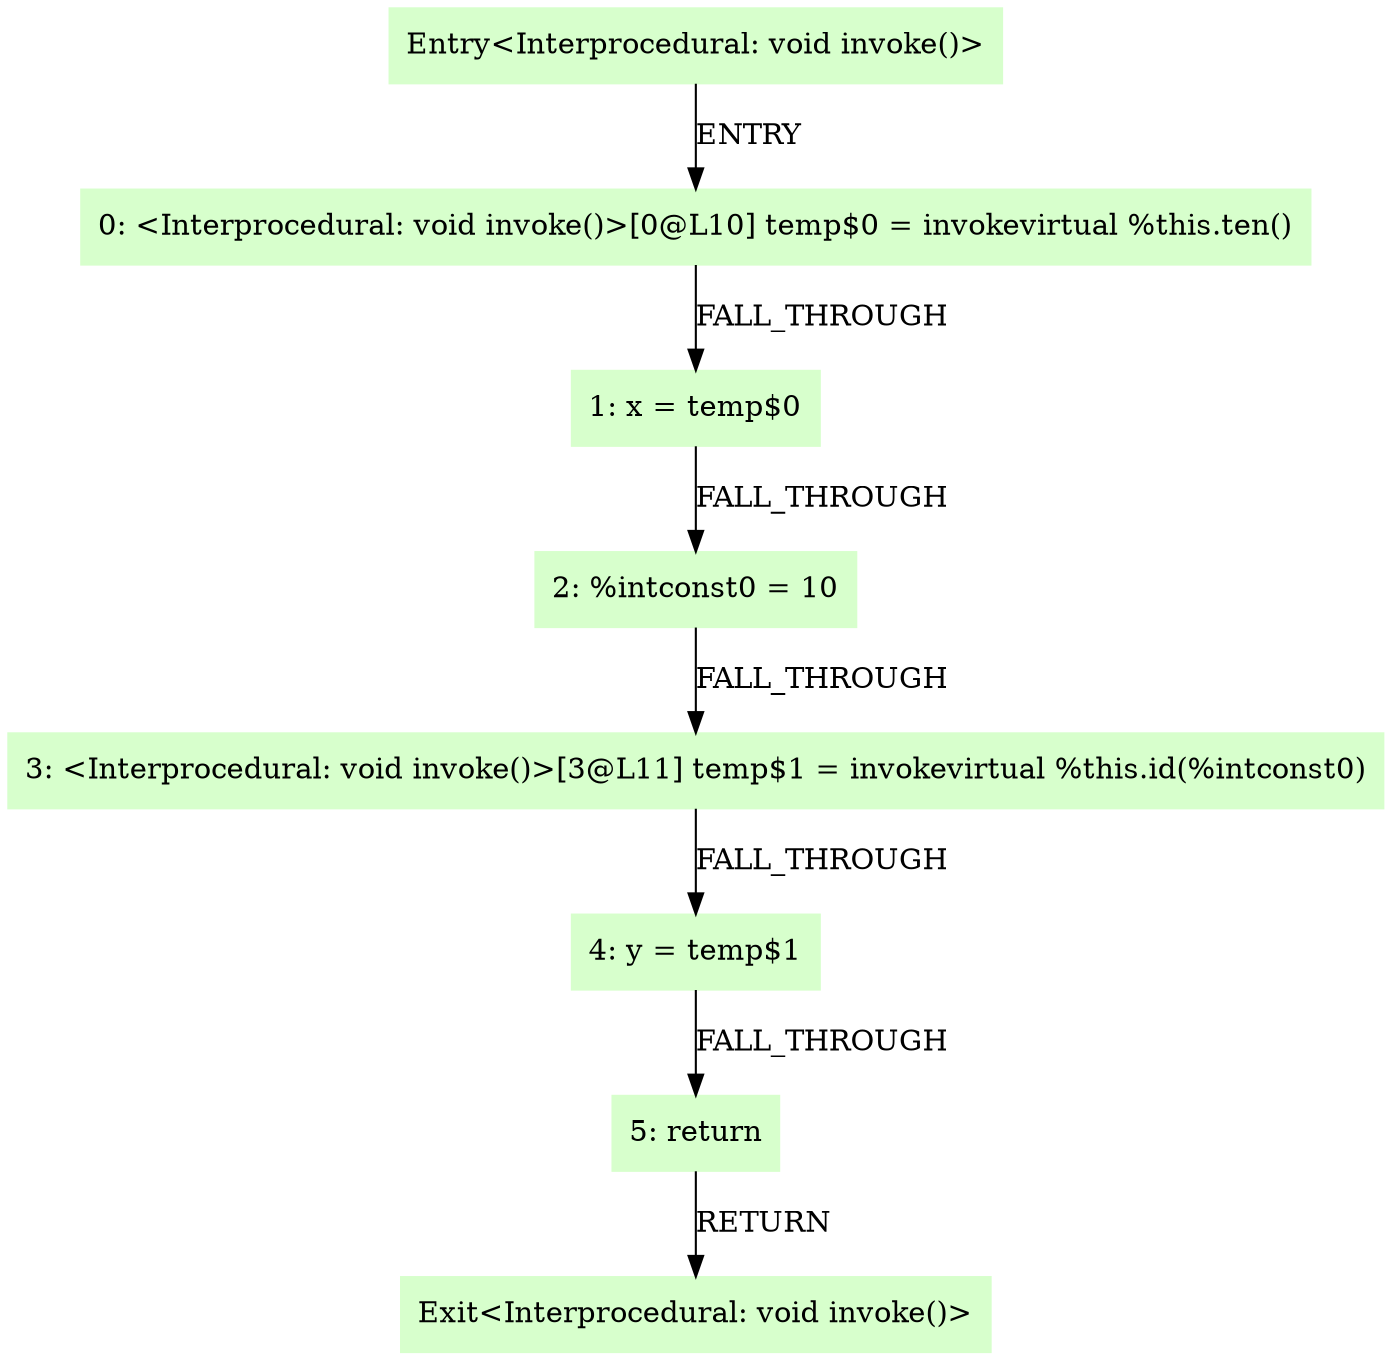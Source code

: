 digraph G {
  node [color=".3 .2 1.0",style=filled,shape=box,];
  "0" [label="Entry<Interprocedural: void invoke()>",];
  "1" [label="0: <Interprocedural: void invoke()>[0@L10] temp$0 = invokevirtual %this.ten()",];
  "2" [label="1: x = temp$0",];
  "3" [label="2: %intconst0 = 10",];
  "4" [label="3: <Interprocedural: void invoke()>[3@L11] temp$1 = invokevirtual %this.id(%intconst0)",];
  "5" [label="4: y = temp$1",];
  "6" [label="5: return",];
  "7" [label="Exit<Interprocedural: void invoke()>",];
  "0" -> "1" [label="ENTRY",];
  "1" -> "2" [label="FALL_THROUGH",];
  "2" -> "3" [label="FALL_THROUGH",];
  "3" -> "4" [label="FALL_THROUGH",];
  "4" -> "5" [label="FALL_THROUGH",];
  "5" -> "6" [label="FALL_THROUGH",];
  "6" -> "7" [label="RETURN",];
}

